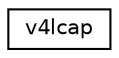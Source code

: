 digraph "Graphical Class Hierarchy"
{
 // INTERACTIVE_SVG=YES
  edge [fontname="Helvetica",fontsize="10",labelfontname="Helvetica",labelfontsize="10"];
  node [fontname="Helvetica",fontsize="10",shape=record];
  rankdir="LR";
  Node0 [label="v4lcap",height=0.2,width=0.4,color="black", fillcolor="white", style="filled",URL="$classv4lcap.html"];
}
